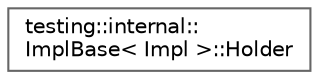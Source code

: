 digraph "Graphical Class Hierarchy"
{
 // LATEX_PDF_SIZE
  bgcolor="transparent";
  edge [fontname=Helvetica,fontsize=10,labelfontname=Helvetica,labelfontsize=10];
  node [fontname=Helvetica,fontsize=10,shape=box,height=0.2,width=0.4];
  rankdir="LR";
  Node0 [id="Node000000",label="testing::internal::\lImplBase\< Impl \>::Holder",height=0.2,width=0.4,color="grey40", fillcolor="white", style="filled",URL="$structtesting_1_1internal_1_1_impl_base_1_1_holder.html",tooltip=" "];
}

